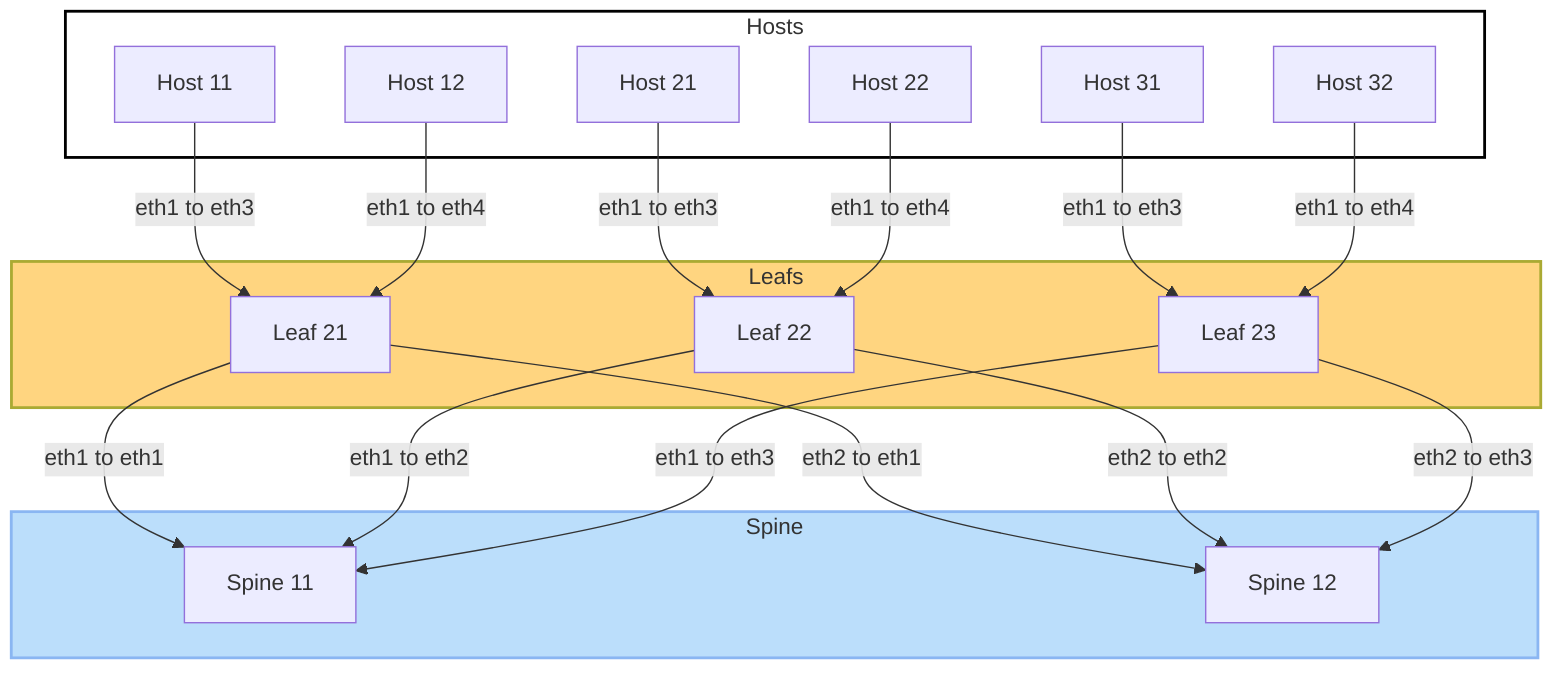 flowchart TD
  subgraph Hosts["Hosts"]
    host11["Host 11"]
    host12["Host 12"]
    host21["Host 21"]
    host22["Host 22"]
    host31["Host 31"]
    host32["Host 32"]
  end
  subgraph Leafs["Leafs"]
    172.20.20.21["Leaf 21"]
    172.20.20.22["Leaf 22"]
    172.20.20.23["Leaf 23"]
  end
  subgraph Spine["Spine"]
    172.20.20.11["Spine 11"]
    172.20.20.12["Spine 12"]
  end

  host11 -- eth1 to eth3 --> 172.20.20.21
  host12 -- eth1 to eth4 --> 172.20.20.21
  host21 -- eth1 to eth3 --> 172.20.20.22
  host22 -- eth1 to eth4 --> 172.20.20.22
  host31 -- eth1 to eth3 --> 172.20.20.23
  host32 -- eth1 to eth4 --> 172.20.20.23
  172.20.20.21 -- eth1 to eth1 --> 172.20.20.11
  172.20.20.21 -- eth2 to eth1 --> 172.20.20.12
  172.20.20.22 -- eth1 to eth2 --> 172.20.20.11
  172.20.20.22 -- eth2 to eth2 --> 172.20.20.12
  172.20.20.23 -- eth1 to eth3 --> 172.20.20.11
  172.20.20.23 -- eth2 to eth3 --> 172.20.20.12

  style Hosts fill:#FFFFFF,stroke:#000000,stroke-width:2px
  style Leafs fill:#FFD580,stroke:##FFB92B,stroke-width:2px
  style Spine fill:#BBDEFB,stroke:#8AB6F2,stroke-width:2px
